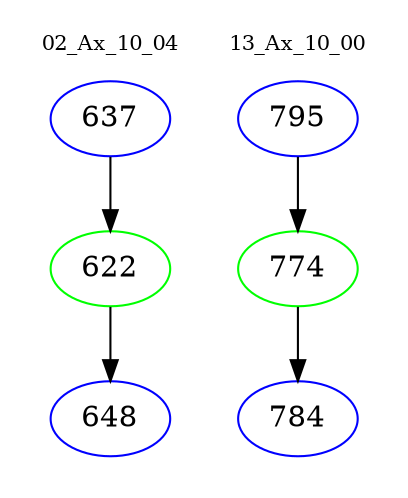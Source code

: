 digraph{
subgraph cluster_0 {
color = white
label = "02_Ax_10_04";
fontsize=10;
T0_637 [label="637", color="blue"]
T0_637 -> T0_622 [color="black"]
T0_622 [label="622", color="green"]
T0_622 -> T0_648 [color="black"]
T0_648 [label="648", color="blue"]
}
subgraph cluster_1 {
color = white
label = "13_Ax_10_00";
fontsize=10;
T1_795 [label="795", color="blue"]
T1_795 -> T1_774 [color="black"]
T1_774 [label="774", color="green"]
T1_774 -> T1_784 [color="black"]
T1_784 [label="784", color="blue"]
}
}
